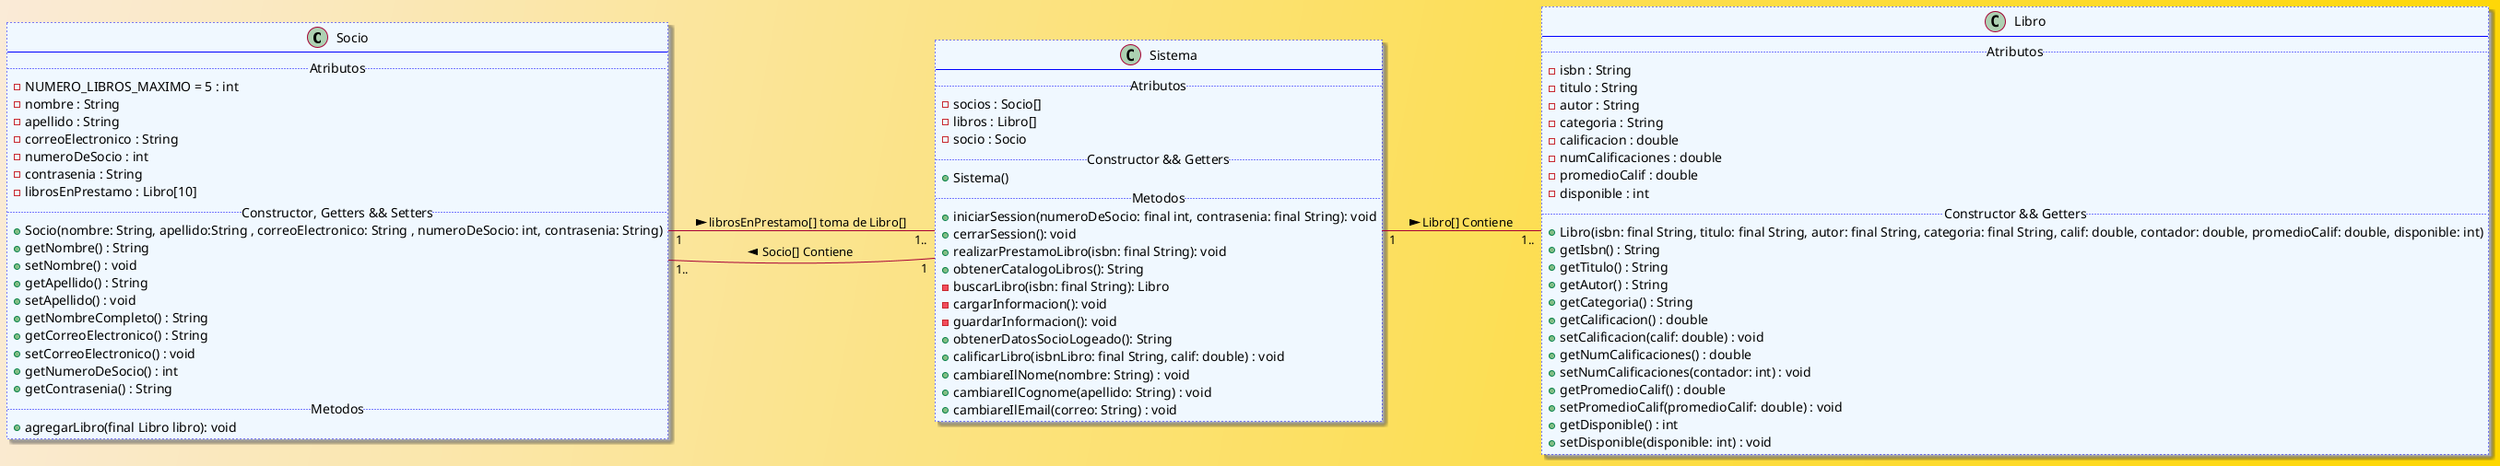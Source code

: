 @startuml
left to right direction
skin rose
skinparam backgroundcolor AntiqueWhite/Gold
skinparam classBackgroundColor Wheat|CornflowerBlue

class Socio #aliceblue ##[dotted]blue {
    ..Atributos..
    -NUMERO_LIBROS_MAXIMO = 5 : int
    -nombre : String
    -apellido : String
    -correoElectronico : String
    -numeroDeSocio : int
    -contrasenia : String
    -librosEnPrestamo : Libro[10]
    ..Constructor, Getters && Setters..
    +Socio(nombre: String, apellido:String , correoElectronico: String , numeroDeSocio: int, contrasenia: String)
    +getNombre() : String
    +setNombre() : void
    +getApellido() : String
    +setApellido() : void
    +getNombreCompleto() : String
    +getCorreoElectronico() : String
    +setCorreoElectronico() : void
    +getNumeroDeSocio() : int
    +getContrasenia() : String
    ..Metodos..
    +agregarLibro(final Libro libro): void
}

class Libro #aliceblue ##[dotted]blue {
    ..Atributos..
    -isbn : String
    -titulo : String
    -autor : String
    -categoria : String
    -calificacion : double
    -numCalificaciones : double
    -promedioCalif : double
    -disponible : int
    ..Constructor && Getters..
    +Libro(isbn: final String, titulo: final String, autor: final String, categoria: final String, calif: double, contador: double, promedioCalif: double, disponible: int)
    +getIsbn() : String
    +getTitulo() : String
    +getAutor() : String
    +getCategoria() : String
    +getCalificacion() : double
    +setCalificacion(calif: double) : void
    +getNumCalificaciones() : double
    +setNumCalificaciones(contador: int) : void
    +getPromedioCalif() : double
    +setPromedioCalif(promedioCalif: double) : void
    +getDisponible() : int
    +setDisponible(disponible: int) : void
}

class Sistema #aliceblue ##[dotted]blue {
    ..Atributos..
    -socios : Socio[]
    -libros : Libro[]
    -socio : Socio
    ..Constructor && Getters..
    +Sistema()
    ..Metodos..
    +iniciarSession(numeroDeSocio: final int, contrasenia: final String): void
    +cerrarSession(): void
    +realizarPrestamoLibro(isbn: final String): void
    +obtenerCatalogoLibros(): String
    -buscarLibro(isbn: final String): Libro
    -cargarInformacion(): void
    -guardarInformacion(): void
    +obtenerDatosSocioLogeado(): String
    +calificarLibro(isbnLibro: final String, calif: double) : void
    +cambiareIlNome(nombre: String) : void
    +cambiareIlCognome(apellido: String) : void
    +cambiareIlEmail(correo: String) : void
}

Sistema "1" -- "1.." Socio : Socio[] Contiene >
Sistema "1" -- "1.." Libro : Libro[] Contiene >
Socio "1" -- "1.." Sistema : librosEnPrestamo[] toma de Libro[] >


@enduml
